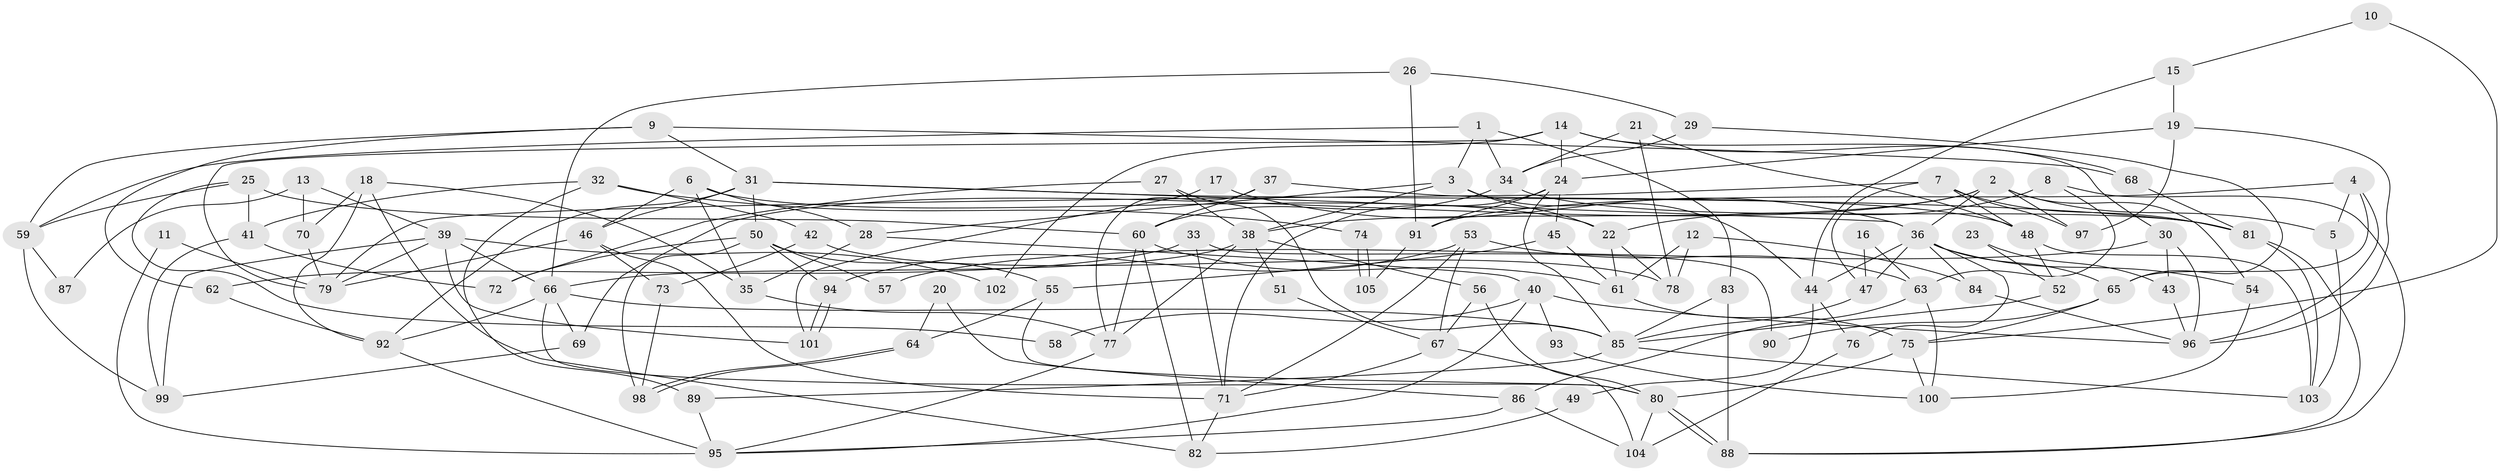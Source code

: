 // coarse degree distribution, {5: 0.09230769230769231, 6: 0.09230769230769231, 12: 0.015384615384615385, 13: 0.03076923076923077, 4: 0.13846153846153847, 9: 0.06153846153846154, 3: 0.3076923076923077, 8: 0.046153846153846156, 2: 0.18461538461538463, 7: 0.03076923076923077}
// Generated by graph-tools (version 1.1) at 2025/50/03/04/25 22:50:51]
// undirected, 105 vertices, 210 edges
graph export_dot {
  node [color=gray90,style=filled];
  1;
  2;
  3;
  4;
  5;
  6;
  7;
  8;
  9;
  10;
  11;
  12;
  13;
  14;
  15;
  16;
  17;
  18;
  19;
  20;
  21;
  22;
  23;
  24;
  25;
  26;
  27;
  28;
  29;
  30;
  31;
  32;
  33;
  34;
  35;
  36;
  37;
  38;
  39;
  40;
  41;
  42;
  43;
  44;
  45;
  46;
  47;
  48;
  49;
  50;
  51;
  52;
  53;
  54;
  55;
  56;
  57;
  58;
  59;
  60;
  61;
  62;
  63;
  64;
  65;
  66;
  67;
  68;
  69;
  70;
  71;
  72;
  73;
  74;
  75;
  76;
  77;
  78;
  79;
  80;
  81;
  82;
  83;
  84;
  85;
  86;
  87;
  88;
  89;
  90;
  91;
  92;
  93;
  94;
  95;
  96;
  97;
  98;
  99;
  100;
  101;
  102;
  103;
  104;
  105;
  1 -- 34;
  1 -- 83;
  1 -- 3;
  1 -- 59;
  2 -- 36;
  2 -- 38;
  2 -- 5;
  2 -- 54;
  2 -- 69;
  2 -- 97;
  3 -- 22;
  3 -- 28;
  3 -- 38;
  3 -- 44;
  4 -- 5;
  4 -- 65;
  4 -- 91;
  4 -- 96;
  5 -- 103;
  6 -- 28;
  6 -- 46;
  6 -- 22;
  6 -- 35;
  7 -- 47;
  7 -- 81;
  7 -- 48;
  7 -- 79;
  7 -- 97;
  8 -- 22;
  8 -- 88;
  8 -- 63;
  9 -- 59;
  9 -- 31;
  9 -- 62;
  9 -- 68;
  10 -- 15;
  10 -- 75;
  11 -- 95;
  11 -- 79;
  12 -- 84;
  12 -- 61;
  12 -- 78;
  13 -- 70;
  13 -- 39;
  13 -- 87;
  14 -- 68;
  14 -- 79;
  14 -- 24;
  14 -- 30;
  14 -- 102;
  15 -- 19;
  15 -- 44;
  16 -- 63;
  16 -- 47;
  17 -- 36;
  17 -- 101;
  18 -- 35;
  18 -- 92;
  18 -- 70;
  18 -- 82;
  19 -- 97;
  19 -- 24;
  19 -- 96;
  20 -- 64;
  20 -- 86;
  21 -- 34;
  21 -- 48;
  21 -- 78;
  22 -- 78;
  22 -- 61;
  23 -- 43;
  23 -- 52;
  24 -- 85;
  24 -- 45;
  24 -- 71;
  24 -- 91;
  25 -- 41;
  25 -- 59;
  25 -- 58;
  25 -- 60;
  26 -- 91;
  26 -- 66;
  26 -- 29;
  27 -- 72;
  27 -- 38;
  27 -- 85;
  28 -- 35;
  28 -- 40;
  29 -- 65;
  29 -- 34;
  30 -- 96;
  30 -- 43;
  30 -- 57;
  31 -- 36;
  31 -- 92;
  31 -- 46;
  31 -- 50;
  31 -- 81;
  32 -- 42;
  32 -- 89;
  32 -- 41;
  32 -- 74;
  33 -- 71;
  33 -- 62;
  33 -- 90;
  34 -- 60;
  34 -- 81;
  35 -- 77;
  36 -- 76;
  36 -- 54;
  36 -- 44;
  36 -- 47;
  36 -- 65;
  36 -- 84;
  37 -- 48;
  37 -- 60;
  37 -- 77;
  38 -- 77;
  38 -- 51;
  38 -- 56;
  38 -- 66;
  39 -- 79;
  39 -- 66;
  39 -- 99;
  39 -- 101;
  39 -- 102;
  40 -- 96;
  40 -- 58;
  40 -- 93;
  40 -- 95;
  41 -- 99;
  41 -- 72;
  42 -- 78;
  42 -- 73;
  43 -- 96;
  44 -- 49;
  44 -- 76;
  45 -- 61;
  45 -- 55;
  46 -- 71;
  46 -- 73;
  46 -- 79;
  47 -- 85;
  48 -- 103;
  48 -- 52;
  49 -- 82;
  50 -- 94;
  50 -- 55;
  50 -- 57;
  50 -- 72;
  50 -- 98;
  51 -- 67;
  52 -- 85;
  53 -- 67;
  53 -- 71;
  53 -- 63;
  53 -- 94;
  54 -- 100;
  55 -- 64;
  55 -- 80;
  56 -- 80;
  56 -- 67;
  59 -- 99;
  59 -- 87;
  60 -- 77;
  60 -- 61;
  60 -- 82;
  61 -- 75;
  62 -- 92;
  63 -- 86;
  63 -- 100;
  64 -- 98;
  64 -- 98;
  65 -- 75;
  65 -- 90;
  66 -- 80;
  66 -- 69;
  66 -- 85;
  66 -- 92;
  67 -- 71;
  67 -- 104;
  68 -- 81;
  69 -- 99;
  70 -- 79;
  71 -- 82;
  73 -- 98;
  74 -- 105;
  74 -- 105;
  75 -- 80;
  75 -- 100;
  76 -- 104;
  77 -- 95;
  80 -- 88;
  80 -- 88;
  80 -- 104;
  81 -- 88;
  81 -- 103;
  83 -- 85;
  83 -- 88;
  84 -- 96;
  85 -- 89;
  85 -- 103;
  86 -- 104;
  86 -- 95;
  89 -- 95;
  91 -- 105;
  92 -- 95;
  93 -- 100;
  94 -- 101;
  94 -- 101;
}
